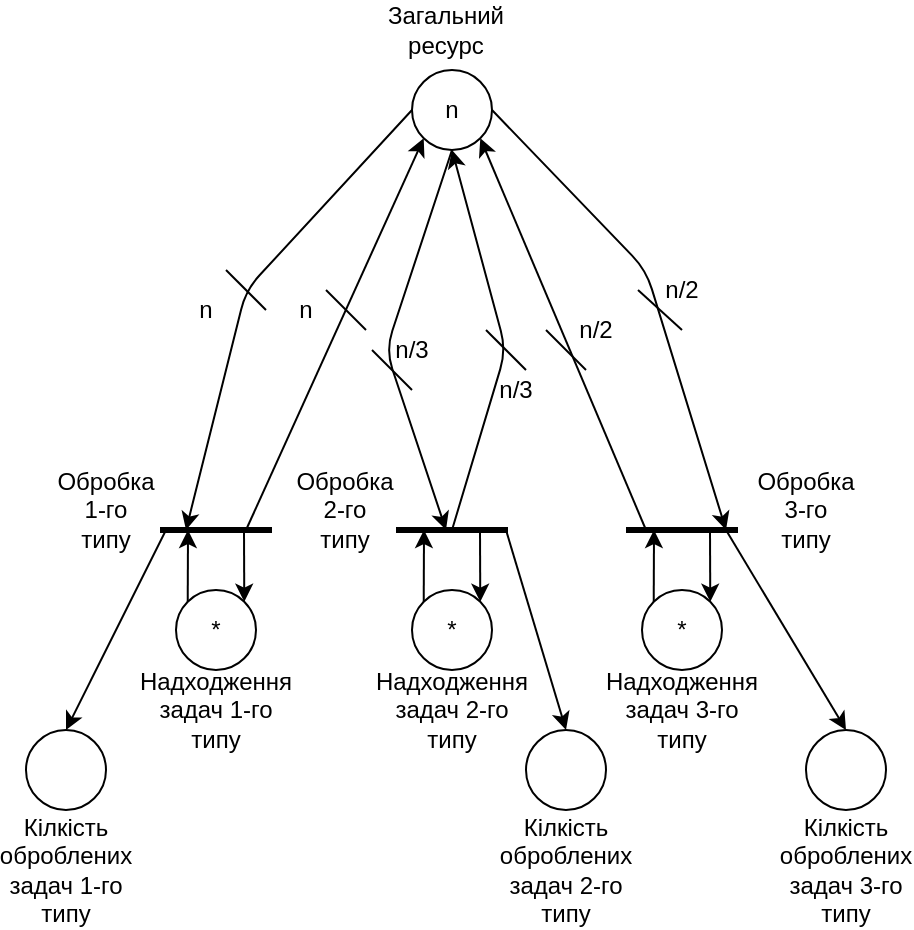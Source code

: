 <mxGraphModel dx="477" dy="351" grid="1" gridSize="10" guides="1" tooltips="1" connect="1" arrows="1" fold="1" page="1" pageScale="1" pageWidth="850" pageHeight="1100" background="#ffffff"><root><mxCell id="0"/><mxCell id="1" parent="0"/><mxCell id="65" value="*" style="ellipse;whiteSpace=wrap;html=1;aspect=fixed;" vertex="1" parent="1"><mxGeometry x="275" y="490" width="40" height="40" as="geometry"/></mxCell><mxCell id="66" value="" style="endArrow=none;html=1;strokeWidth=3;" edge="1" parent="1"><mxGeometry width="50" height="50" relative="1" as="geometry"><mxPoint x="267" y="460" as="sourcePoint"/><mxPoint x="323" y="460" as="targetPoint"/></mxGeometry></mxCell><mxCell id="71" value="n" style="ellipse;whiteSpace=wrap;html=1;aspect=fixed;" vertex="1" parent="1"><mxGeometry x="393" y="230" width="40" height="40" as="geometry"/></mxCell><mxCell id="72" value="" style="endArrow=classic;html=1;exitX=0;exitY=0;" edge="1" parent="1" source="65"><mxGeometry width="50" height="50" relative="1" as="geometry"><mxPoint x="270" y="600" as="sourcePoint"/><mxPoint x="281" y="460" as="targetPoint"/></mxGeometry></mxCell><mxCell id="73" value="" style="endArrow=classic;html=1;entryX=1;entryY=0;" edge="1" parent="1" target="65"><mxGeometry width="50" height="50" relative="1" as="geometry"><mxPoint x="309" y="460" as="sourcePoint"/><mxPoint x="320" y="550" as="targetPoint"/></mxGeometry></mxCell><mxCell id="74" value="*" style="ellipse;whiteSpace=wrap;html=1;aspect=fixed;" vertex="1" parent="1"><mxGeometry x="393" y="490" width="40" height="40" as="geometry"/></mxCell><mxCell id="75" value="" style="endArrow=none;html=1;strokeWidth=3;" edge="1" parent="1"><mxGeometry width="50" height="50" relative="1" as="geometry"><mxPoint x="385" y="460" as="sourcePoint"/><mxPoint x="441" y="460" as="targetPoint"/></mxGeometry></mxCell><mxCell id="76" value="" style="endArrow=classic;html=1;exitX=0;exitY=0;" edge="1" source="74" parent="1"><mxGeometry width="50" height="50" relative="1" as="geometry"><mxPoint x="388" y="600" as="sourcePoint"/><mxPoint x="399" y="460" as="targetPoint"/></mxGeometry></mxCell><mxCell id="77" value="" style="endArrow=classic;html=1;entryX=1;entryY=0;" edge="1" target="74" parent="1"><mxGeometry width="50" height="50" relative="1" as="geometry"><mxPoint x="427" y="460" as="sourcePoint"/><mxPoint x="438" y="550" as="targetPoint"/></mxGeometry></mxCell><mxCell id="78" value="*" style="ellipse;whiteSpace=wrap;html=1;aspect=fixed;" vertex="1" parent="1"><mxGeometry x="508" y="490" width="40" height="40" as="geometry"/></mxCell><mxCell id="79" value="" style="endArrow=none;html=1;strokeWidth=3;" edge="1" parent="1"><mxGeometry width="50" height="50" relative="1" as="geometry"><mxPoint x="500" y="460" as="sourcePoint"/><mxPoint x="556" y="460" as="targetPoint"/></mxGeometry></mxCell><mxCell id="80" value="" style="endArrow=classic;html=1;exitX=0;exitY=0;" edge="1" source="78" parent="1"><mxGeometry width="50" height="50" relative="1" as="geometry"><mxPoint x="503" y="600" as="sourcePoint"/><mxPoint x="514" y="460" as="targetPoint"/></mxGeometry></mxCell><mxCell id="81" value="" style="endArrow=classic;html=1;entryX=1;entryY=0;" edge="1" target="78" parent="1"><mxGeometry width="50" height="50" relative="1" as="geometry"><mxPoint x="542" y="460" as="sourcePoint"/><mxPoint x="553" y="550" as="targetPoint"/></mxGeometry></mxCell><mxCell id="82" value="" style="endArrow=classic;html=1;entryX=0;entryY=1;" edge="1" parent="1" target="71"><mxGeometry width="50" height="50" relative="1" as="geometry"><mxPoint x="310" y="460" as="sourcePoint"/><mxPoint x="320" y="550" as="targetPoint"/></mxGeometry></mxCell><mxCell id="83" value="" style="endArrow=classic;html=1;entryX=0.5;entryY=1;" edge="1" parent="1" target="71"><mxGeometry width="50" height="50" relative="1" as="geometry"><mxPoint x="413" y="460" as="sourcePoint"/><mxPoint x="320" y="550" as="targetPoint"/><Array as="points"><mxPoint x="440" y="370"/></Array></mxGeometry></mxCell><mxCell id="84" value="" style="endArrow=classic;html=1;entryX=1;entryY=1;" edge="1" parent="1" target="71"><mxGeometry width="50" height="50" relative="1" as="geometry"><mxPoint x="510" y="460" as="sourcePoint"/><mxPoint x="320" y="550" as="targetPoint"/></mxGeometry></mxCell><mxCell id="85" value="" style="endArrow=classic;html=1;exitX=0.5;exitY=1;" edge="1" parent="1" source="71"><mxGeometry width="50" height="50" relative="1" as="geometry"><mxPoint x="270" y="600" as="sourcePoint"/><mxPoint x="410" y="460" as="targetPoint"/><Array as="points"><mxPoint x="380" y="370"/></Array></mxGeometry></mxCell><mxCell id="86" value="" style="endArrow=classic;html=1;exitX=0;exitY=0.5;" edge="1" parent="1" source="71"><mxGeometry width="50" height="50" relative="1" as="geometry"><mxPoint x="270" y="600" as="sourcePoint"/><mxPoint x="280" y="460" as="targetPoint"/><Array as="points"><mxPoint x="310" y="340"/></Array></mxGeometry></mxCell><mxCell id="87" value="" style="endArrow=classic;html=1;exitX=1;exitY=0.5;" edge="1" parent="1" source="71"><mxGeometry width="50" height="50" relative="1" as="geometry"><mxPoint x="270" y="600" as="sourcePoint"/><mxPoint x="550" y="460" as="targetPoint"/><Array as="points"><mxPoint x="510" y="330"/></Array></mxGeometry></mxCell><mxCell id="88" value="" style="ellipse;whiteSpace=wrap;html=1;aspect=fixed;" vertex="1" parent="1"><mxGeometry x="450" y="560" width="40" height="40" as="geometry"/></mxCell><mxCell id="89" value="" style="ellipse;whiteSpace=wrap;html=1;aspect=fixed;" vertex="1" parent="1"><mxGeometry x="590" y="560" width="40" height="40" as="geometry"/></mxCell><mxCell id="90" value="" style="ellipse;whiteSpace=wrap;html=1;aspect=fixed;" vertex="1" parent="1"><mxGeometry x="200" y="560" width="40" height="40" as="geometry"/></mxCell><mxCell id="91" value="" style="endArrow=classic;html=1;entryX=0.5;entryY=0;" edge="1" parent="1" target="90"><mxGeometry width="50" height="50" relative="1" as="geometry"><mxPoint x="270" y="460" as="sourcePoint"/><mxPoint x="250" y="620" as="targetPoint"/></mxGeometry></mxCell><mxCell id="92" value="" style="endArrow=classic;html=1;entryX=0.5;entryY=0;" edge="1" parent="1" target="88"><mxGeometry width="50" height="50" relative="1" as="geometry"><mxPoint x="440" y="460" as="sourcePoint"/><mxPoint x="250" y="620" as="targetPoint"/></mxGeometry></mxCell><mxCell id="93" value="" style="endArrow=classic;html=1;entryX=0.5;entryY=0;" edge="1" parent="1" target="89"><mxGeometry width="50" height="50" relative="1" as="geometry"><mxPoint x="550" y="460" as="sourcePoint"/><mxPoint x="250" y="620" as="targetPoint"/></mxGeometry></mxCell><mxCell id="94" value="" style="endArrow=none;html=1;" edge="1" parent="1"><mxGeometry width="50" height="50" relative="1" as="geometry"><mxPoint x="320" y="350" as="sourcePoint"/><mxPoint x="300" y="330" as="targetPoint"/></mxGeometry></mxCell><mxCell id="95" value="" style="endArrow=none;html=1;" edge="1" parent="1"><mxGeometry width="50" height="50" relative="1" as="geometry"><mxPoint x="370" y="360" as="sourcePoint"/><mxPoint x="350" y="340" as="targetPoint"/></mxGeometry></mxCell><mxCell id="96" value="" style="endArrow=none;html=1;" edge="1" parent="1"><mxGeometry width="50" height="50" relative="1" as="geometry"><mxPoint x="393" y="390" as="sourcePoint"/><mxPoint x="373" y="370" as="targetPoint"/></mxGeometry></mxCell><mxCell id="97" value="" style="endArrow=none;html=1;" edge="1" parent="1"><mxGeometry width="50" height="50" relative="1" as="geometry"><mxPoint x="450" y="380" as="sourcePoint"/><mxPoint x="430" y="360" as="targetPoint"/></mxGeometry></mxCell><mxCell id="98" value="" style="endArrow=none;html=1;" edge="1" parent="1"><mxGeometry width="50" height="50" relative="1" as="geometry"><mxPoint x="480" y="380" as="sourcePoint"/><mxPoint x="460" y="360" as="targetPoint"/></mxGeometry></mxCell><mxCell id="99" value="" style="endArrow=none;html=1;" edge="1" parent="1"><mxGeometry width="50" height="50" relative="1" as="geometry"><mxPoint x="528" y="360" as="sourcePoint"/><mxPoint x="506" y="340" as="targetPoint"/></mxGeometry></mxCell><mxCell id="100" value="n" style="text;html=1;strokeColor=none;fillColor=none;align=center;verticalAlign=middle;whiteSpace=wrap;rounded=0;" vertex="1" parent="1"><mxGeometry x="270" y="340" width="40" height="20" as="geometry"/></mxCell><mxCell id="102" value="n" style="text;html=1;strokeColor=none;fillColor=none;align=center;verticalAlign=middle;whiteSpace=wrap;rounded=0;" vertex="1" parent="1"><mxGeometry x="320" y="340" width="40" height="20" as="geometry"/></mxCell><mxCell id="103" value="n/3" style="text;html=1;strokeColor=none;fillColor=none;align=center;verticalAlign=middle;whiteSpace=wrap;rounded=0;" vertex="1" parent="1"><mxGeometry x="373" y="360" width="40" height="20" as="geometry"/></mxCell><mxCell id="104" value="n/3" style="text;html=1;strokeColor=none;fillColor=none;align=center;verticalAlign=middle;whiteSpace=wrap;rounded=0;" vertex="1" parent="1"><mxGeometry x="425" y="380" width="40" height="20" as="geometry"/></mxCell><mxCell id="105" value="n/2" style="text;html=1;strokeColor=none;fillColor=none;align=center;verticalAlign=middle;whiteSpace=wrap;rounded=0;" vertex="1" parent="1"><mxGeometry x="465" y="350" width="40" height="20" as="geometry"/></mxCell><mxCell id="106" value="n/2" style="text;html=1;strokeColor=none;fillColor=none;align=center;verticalAlign=middle;whiteSpace=wrap;rounded=0;" vertex="1" parent="1"><mxGeometry x="508" y="330" width="40" height="20" as="geometry"/></mxCell><mxCell id="107" value="Надходження задач 1-го типу" style="text;html=1;strokeColor=none;fillColor=none;align=center;verticalAlign=middle;whiteSpace=wrap;rounded=0;" vertex="1" parent="1"><mxGeometry x="275" y="540" width="40" height="20" as="geometry"/></mxCell><mxCell id="108" value="Надходження задач 2-го типу" style="text;html=1;strokeColor=none;fillColor=none;align=center;verticalAlign=middle;whiteSpace=wrap;rounded=0;" vertex="1" parent="1"><mxGeometry x="393" y="540" width="40" height="20" as="geometry"/></mxCell><mxCell id="109" value="Надходження задач 3-го типу" style="text;html=1;strokeColor=none;fillColor=none;align=center;verticalAlign=middle;whiteSpace=wrap;rounded=0;" vertex="1" parent="1"><mxGeometry x="508" y="540" width="40" height="20" as="geometry"/></mxCell><mxCell id="110" value="Кілкість оброблених задач 1-го типу" style="text;html=1;strokeColor=none;fillColor=none;align=center;verticalAlign=middle;whiteSpace=wrap;rounded=0;" vertex="1" parent="1"><mxGeometry x="200" y="620" width="40" height="20" as="geometry"/></mxCell><mxCell id="111" value="Кілкість оброблених задач 2-го типу" style="text;html=1;strokeColor=none;fillColor=none;align=center;verticalAlign=middle;whiteSpace=wrap;rounded=0;" vertex="1" parent="1"><mxGeometry x="450" y="620" width="40" height="20" as="geometry"/></mxCell><mxCell id="112" value="Кілкість оброблених задач 3-го типу" style="text;html=1;strokeColor=none;fillColor=none;align=center;verticalAlign=middle;whiteSpace=wrap;rounded=0;" vertex="1" parent="1"><mxGeometry x="590" y="620" width="40" height="20" as="geometry"/></mxCell><mxCell id="113" value="Загальний ресурс" style="text;html=1;strokeColor=none;fillColor=none;align=center;verticalAlign=middle;whiteSpace=wrap;rounded=0;" vertex="1" parent="1"><mxGeometry x="390" y="200" width="40" height="20" as="geometry"/></mxCell><mxCell id="114" value="Обробка 1-го типу" style="text;html=1;strokeColor=none;fillColor=none;align=center;verticalAlign=middle;whiteSpace=wrap;rounded=0;" vertex="1" parent="1"><mxGeometry x="220" y="440" width="40" height="20" as="geometry"/></mxCell><mxCell id="115" value="Обробка 2-го типу" style="text;html=1;strokeColor=none;fillColor=none;align=center;verticalAlign=middle;whiteSpace=wrap;rounded=0;" vertex="1" parent="1"><mxGeometry x="346" y="435" width="27" height="30" as="geometry"/></mxCell><mxCell id="116" value="Обробка 3-го типу" style="text;html=1;strokeColor=none;fillColor=none;align=center;verticalAlign=middle;whiteSpace=wrap;rounded=0;" vertex="1" parent="1"><mxGeometry x="570" y="440" width="40" height="20" as="geometry"/></mxCell></root></mxGraphModel>
